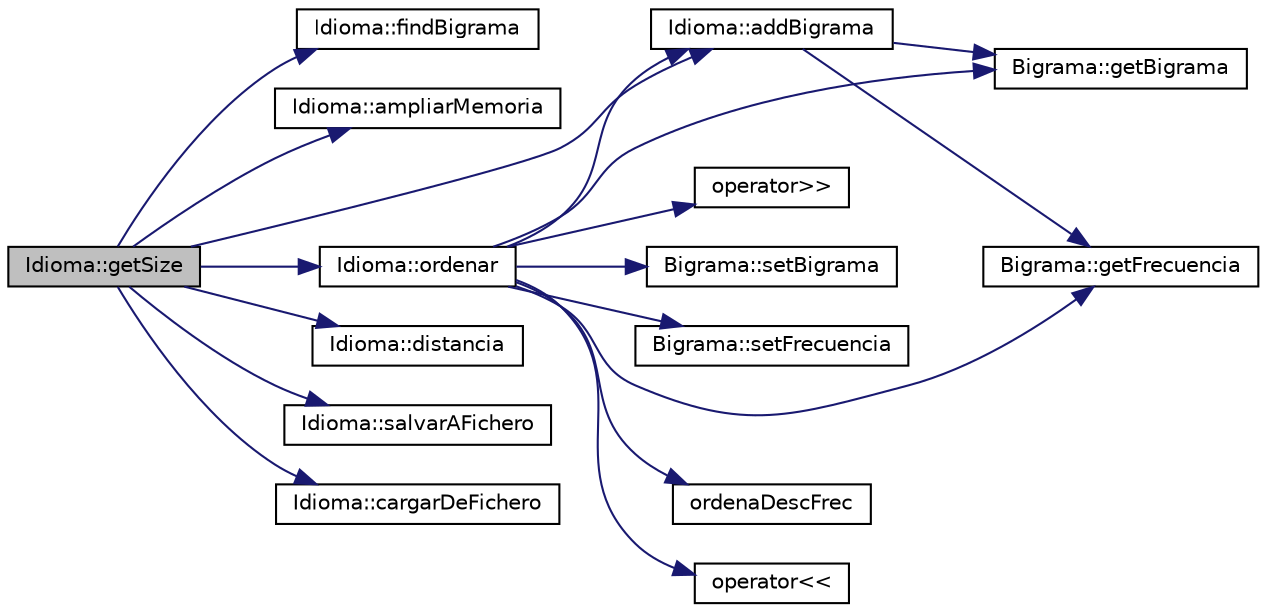 digraph "Idioma::getSize"
{
  edge [fontname="Helvetica",fontsize="10",labelfontname="Helvetica",labelfontsize="10"];
  node [fontname="Helvetica",fontsize="10",shape=record];
  rankdir="LR";
  Node11 [label="Idioma::getSize",height=0.2,width=0.4,color="black", fillcolor="grey75", style="filled", fontcolor="black"];
  Node11 -> Node12 [color="midnightblue",fontsize="10",style="solid",fontname="Helvetica"];
  Node12 [label="Idioma::findBigrama",height=0.2,width=0.4,color="black", fillcolor="white", style="filled",URL="$classIdioma.html#a111e1cdd3070e81782b6890e14391804",tooltip="Busca un bigrama en la lista de bigramas. "];
  Node11 -> Node13 [color="midnightblue",fontsize="10",style="solid",fontname="Helvetica"];
  Node13 [label="Idioma::ampliarMemoria",height=0.2,width=0.4,color="black", fillcolor="white", style="filled",URL="$classIdioma.html#a106ba8d7b9956a97243abc33a3ccea0b",tooltip="reserva memoria para n bigramas adicionales a los que ya haya reservados, manteniendo los datos que h..."];
  Node11 -> Node14 [color="midnightblue",fontsize="10",style="solid",fontname="Helvetica"];
  Node14 [label="Idioma::addBigrama",height=0.2,width=0.4,color="black", fillcolor="white", style="filled",URL="$classIdioma.html#af43adb93961472c23da23d841c198c1a",tooltip="Añade un nuevo bigrama a la lista. Si el bigrama se añade por primera vez se debe incrementar el tama..."];
  Node14 -> Node15 [color="midnightblue",fontsize="10",style="solid",fontname="Helvetica"];
  Node15 [label="Bigrama::getBigrama",height=0.2,width=0.4,color="black", fillcolor="white", style="filled",URL="$classBigrama.html#adb616b62beeaa4fb9303cd647ea3fba3",tooltip="Devuelve el bigrama almacenado. "];
  Node14 -> Node16 [color="midnightblue",fontsize="10",style="solid",fontname="Helvetica"];
  Node16 [label="Bigrama::getFrecuencia",height=0.2,width=0.4,color="black", fillcolor="white", style="filled",URL="$classBigrama.html#a5a7f1ec845ac5971c8d788c12171a9c9",tooltip="Devuelve la frecuencia almacenada. "];
  Node11 -> Node17 [color="midnightblue",fontsize="10",style="solid",fontname="Helvetica"];
  Node17 [label="Idioma::distancia",height=0.2,width=0.4,color="black", fillcolor="white", style="filled",URL="$classIdioma.html#a6c2901fbfd2f7ee7dead028dac45b44b",tooltip="Calcula la distancia entre dos idiomas. "];
  Node11 -> Node18 [color="midnightblue",fontsize="10",style="solid",fontname="Helvetica"];
  Node18 [label="Idioma::ordenar",height=0.2,width=0.4,color="black", fillcolor="white", style="filled",URL="$classIdioma.html#aa6de3b18f24c765ca94f2e84a6498d66",tooltip="Ordena la lista de bigramas de mayor a menor frecuencia. "];
  Node18 -> Node19 [color="midnightblue",fontsize="10",style="solid",fontname="Helvetica"];
  Node19 [label="ordenaDescFrec",height=0.2,width=0.4,color="black", fillcolor="white", style="filled",URL="$Bigrama_8h.html#a053c03083c19b0549f9ccd8d9b1b9175",tooltip="Ordena un vector de bigramas de forma descendente por frecuencias. "];
  Node18 -> Node20 [color="midnightblue",fontsize="10",style="solid",fontname="Helvetica"];
  Node20 [label="operator\<\<",height=0.2,width=0.4,color="black", fillcolor="white", style="filled",URL="$Idioma_8h.html#a0b5cc80627118f2e81ba4a598b049038",tooltip="Serialización de un idioma para su inserción en un flujo de salida. "];
  Node18 -> Node15 [color="midnightblue",fontsize="10",style="solid",fontname="Helvetica"];
  Node18 -> Node16 [color="midnightblue",fontsize="10",style="solid",fontname="Helvetica"];
  Node18 -> Node21 [color="midnightblue",fontsize="10",style="solid",fontname="Helvetica"];
  Node21 [label="operator\>\>",height=0.2,width=0.4,color="black", fillcolor="white", style="filled",URL="$Idioma_8h.html#a53c4ac4ea31b0632bf37c03d8f0fb286",tooltip="Reconstruye un Idioma a partir de una serialización. "];
  Node18 -> Node22 [color="midnightblue",fontsize="10",style="solid",fontname="Helvetica"];
  Node22 [label="Bigrama::setBigrama",height=0.2,width=0.4,color="black", fillcolor="white", style="filled",URL="$classBigrama.html#ad9f512b7f00068f100f2fdfb5de32746",tooltip="Actualiza el bigrama, siempre que sea de la longitud adecuada, en otro caso, no se actualiza..."];
  Node18 -> Node23 [color="midnightblue",fontsize="10",style="solid",fontname="Helvetica"];
  Node23 [label="Bigrama::setFrecuencia",height=0.2,width=0.4,color="black", fillcolor="white", style="filled",URL="$classBigrama.html#a63dd808514f1eaf233f49cbbe3c2af82",tooltip="Actualiza la frecuencia almacenada. "];
  Node18 -> Node14 [color="midnightblue",fontsize="10",style="solid",fontname="Helvetica"];
  Node11 -> Node24 [color="midnightblue",fontsize="10",style="solid",fontname="Helvetica"];
  Node24 [label="Idioma::salvarAFichero",height=0.2,width=0.4,color="black", fillcolor="white", style="filled",URL="$classIdioma.html#af49108ec99fd517ed7252158859c1b96",tooltip="Serializa y guarda un idioma en un fichero. "];
  Node11 -> Node25 [color="midnightblue",fontsize="10",style="solid",fontname="Helvetica"];
  Node25 [label="Idioma::cargarDeFichero",height=0.2,width=0.4,color="black", fillcolor="white", style="filled",URL="$classIdioma.html#ab012e232b14198714f83372f43bf1eae",tooltip="Recupera una serialización de un idioma desde un fichero y reconstruye el idioma. ..."];
}
